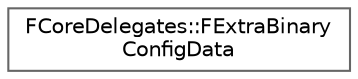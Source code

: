 digraph "Graphical Class Hierarchy"
{
 // INTERACTIVE_SVG=YES
 // LATEX_PDF_SIZE
  bgcolor="transparent";
  edge [fontname=Helvetica,fontsize=10,labelfontname=Helvetica,labelfontsize=10];
  node [fontname=Helvetica,fontsize=10,shape=box,height=0.2,width=0.4];
  rankdir="LR";
  Node0 [id="Node000000",label="FCoreDelegates::FExtraBinary\lConfigData",height=0.2,width=0.4,color="grey40", fillcolor="white", style="filled",URL="$d4/d48/structFCoreDelegates_1_1FExtraBinaryConfigData.html",tooltip=" "];
}
